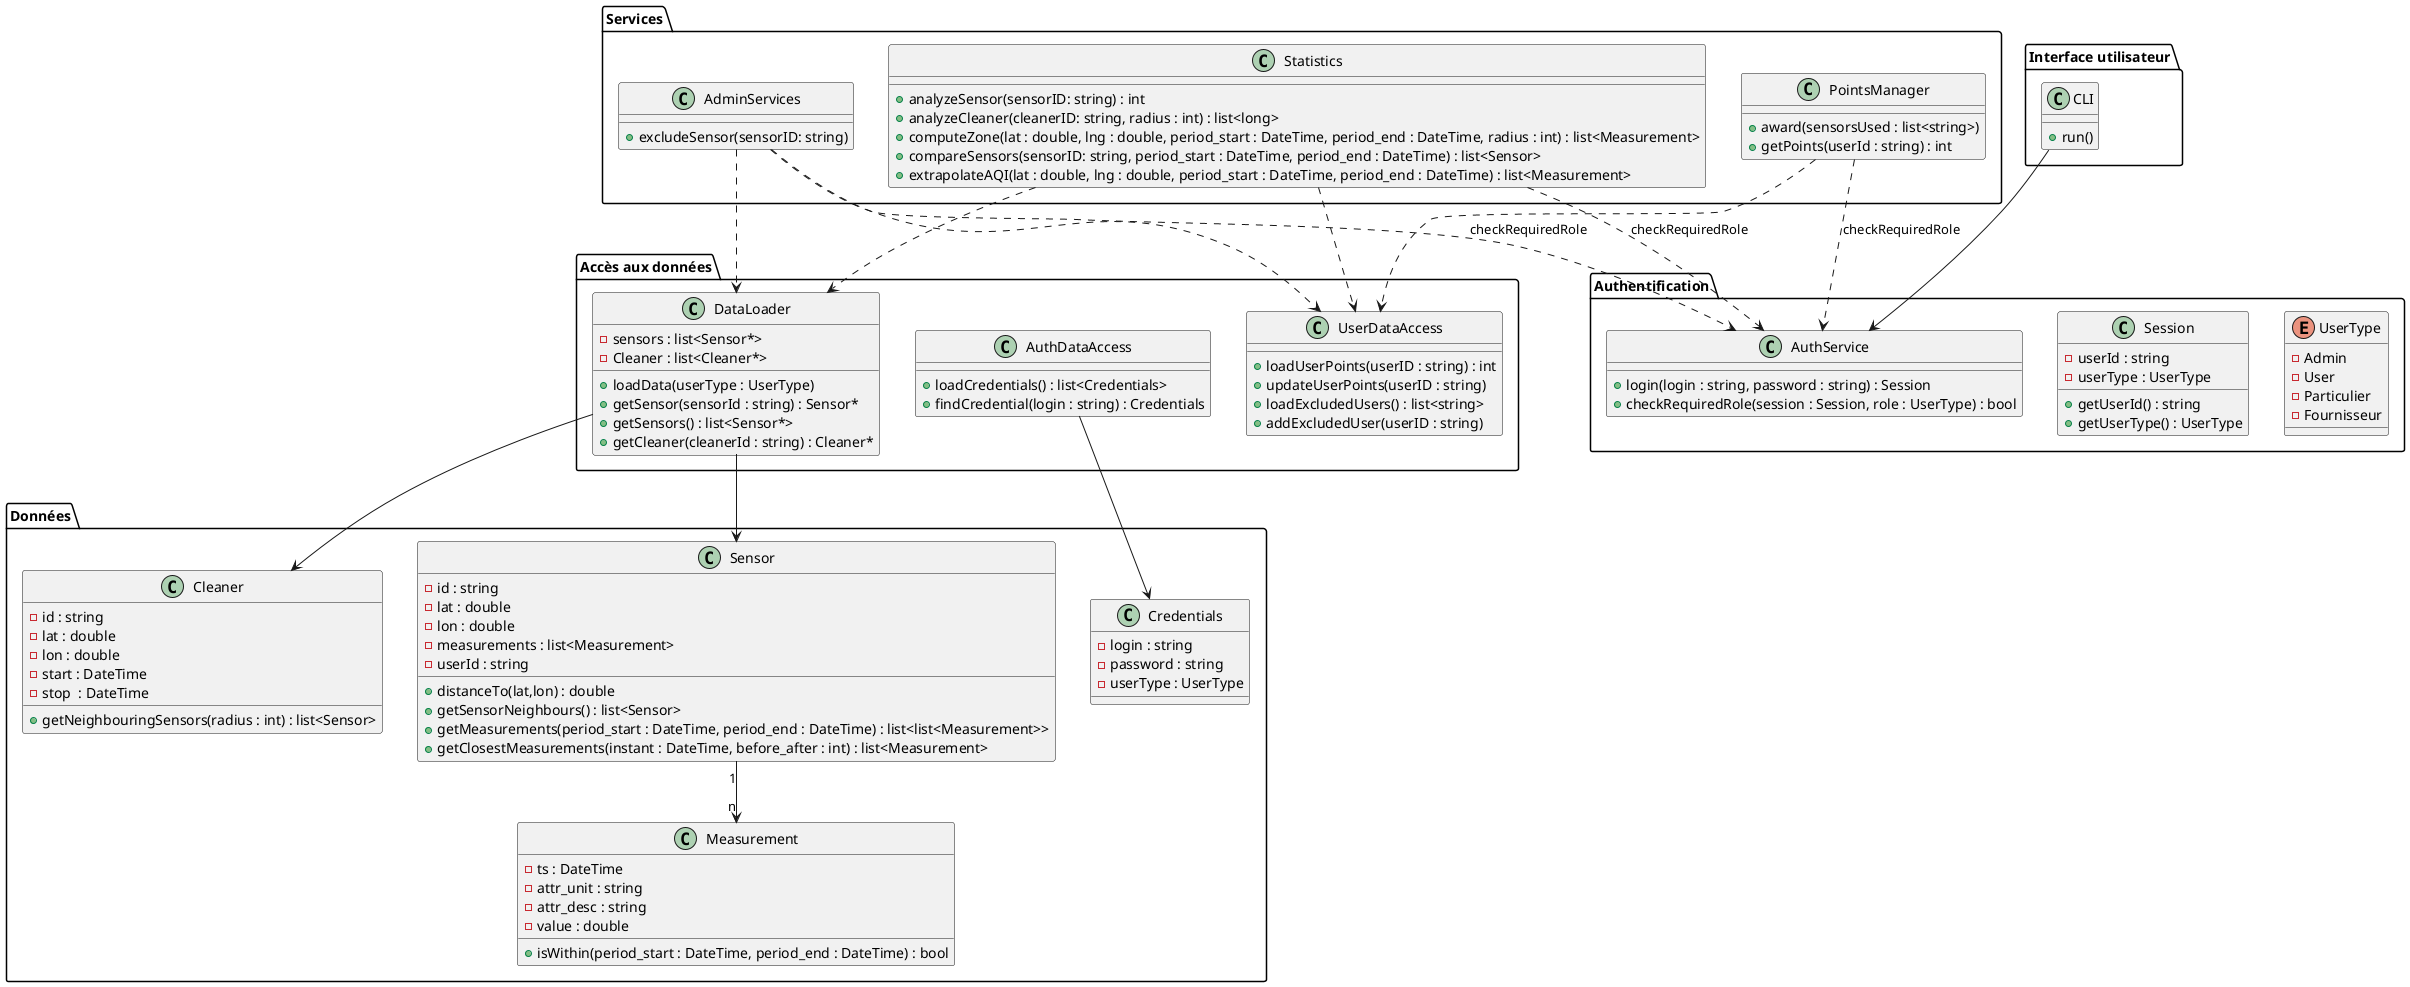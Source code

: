 @startuml MCD

package "Données" {
  class Sensor {
    - id : string
    - lat : double
    - lon : double
    - measurements : list<Measurement>
    - userId : string
    + distanceTo(lat,lon) : double
    + getSensorNeighbours() : list<Sensor>
    + getMeasurements(period_start : DateTime, period_end : DateTime) : list<list<Measurement>>
    + getClosestMeasurements(instant : DateTime, before_after : int) : list<Measurement>
  }

  class Measurement {
    - ts : DateTime
    - attr_unit : string
    - attr_desc : string
    - value : double
    + isWithin(period_start : DateTime, period_end : DateTime) : bool
  }

  class Cleaner {
    - id : string
    - lat : double
    - lon : double
    - start : DateTime
    - stop  : DateTime
    + getNeighbouringSensors(radius : int) : list<Sensor>
  }

    class Credentials {
    - login : string
    - password : string
    - userType : UserType
  }
}


package "Services" {
  class Statistics {
    + analyzeSensor(sensorID: string) : int
    + analyzeCleaner(cleanerID: string, radius : int) : list<long>
    + computeZone(lat : double, lng : double, period_start : DateTime, period_end : DateTime, radius : int) : list<Measurement>
    + compareSensors(sensorID: string, period_start : DateTime, period_end : DateTime) : list<Sensor>
    + extrapolateAQI(lat : double, lng : double, period_start : DateTime, period_end : DateTime) : list<Measurement>
  }

  class PointsManager {
    + award(sensorsUsed : list<string>)
    + getPoints(userId : string) : int
  }

  class AdminServices {
    + excludeSensor(sensorID: string)
  }
}


package "Accès aux données" {
  class DataLoader {
    - sensors : list<Sensor*>
    - Cleaner : list<Cleaner*>
    + loadData(userType : UserType)
    + getSensor(sensorId : string) : Sensor*
    + getSensors() : list<Sensor*>
    + getCleaner(cleanerId : string) : Cleaner*
  }

  class UserDataAccess {
    + loadUserPoints(userID : string) : int
    + updateUserPoints(userID : string)
    + loadExcludedUsers() : list<string>
    + addExcludedUser(userID : string)
  }

  class AuthDataAccess {
    + loadCredentials() : list<Credentials>
    + findCredential(login : string) : Credentials
  }
}


package "Authentification" {
    enum UserType {
    - Admin
    - User
    - Particulier
    - Fournisseur
  }

  class Session {
    - userId : string
    - userType : UserType
    + getUserId() : string
    + getUserType() : UserType
  }

  class AuthService {
    + login(login : string, password : string) : Session
    + checkRequiredRole(session : Session, role : UserType) : bool
  }
}


package "Interface utilisateur" {
  class CLI {
    + run()
  }
}



Sensor  "1" --> "n" Measurement
DataLoader --> Sensor
DataLoader --> Cleaner
AuthDataAccess --> Credentials

CLI --> AuthService

Statistics     ..> AuthService : checkRequiredRole
PointsManager  ..> AuthService : checkRequiredRole
AdminServices  ..> AuthService : checkRequiredRole

Statistics     ..> DataLoader
Statistics     ..> UserDataAccess
PointsManager  ..> UserDataAccess
AdminServices  ..> DataLoader
AdminServices  ..> UserDataAccess
@enduml
